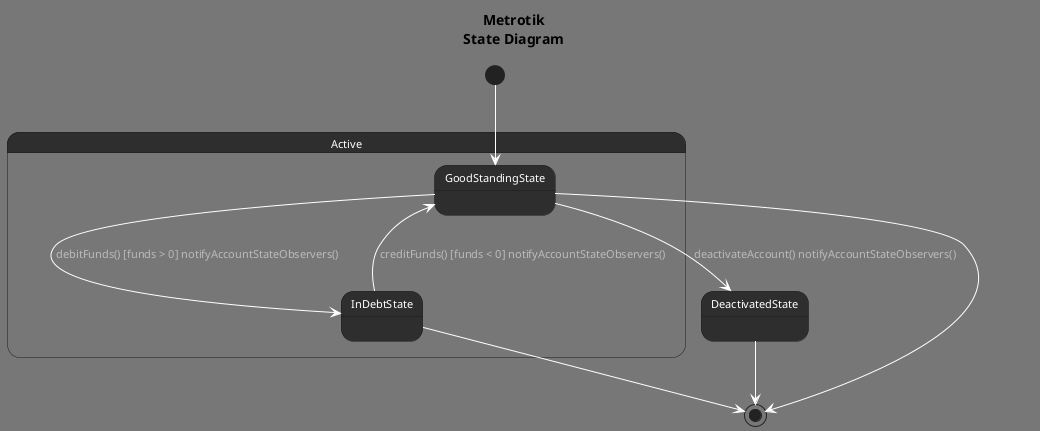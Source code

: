 @startuml
!theme reddress-darkblue
hide empty description
title Metrotik\nState Diagram
State Active {
  State GoodStandingState {
  }

  State InDebtState {
  }
}

State DeactivatedState {

}

[*] --> GoodStandingState
GoodStandingState --> [*]
InDebtState --> [*]
DeactivatedState --> [*]

GoodStandingState --> InDebtState : debitFunds() [funds > 0] notifyAccountStateObservers()
GoodStandingState --> DeactivatedState : deactivateAccount() notifyAccountStateObservers()
InDebtState --> GoodStandingState : creditFunds() [funds < 0] notifyAccountStateObservers()

@enduml
